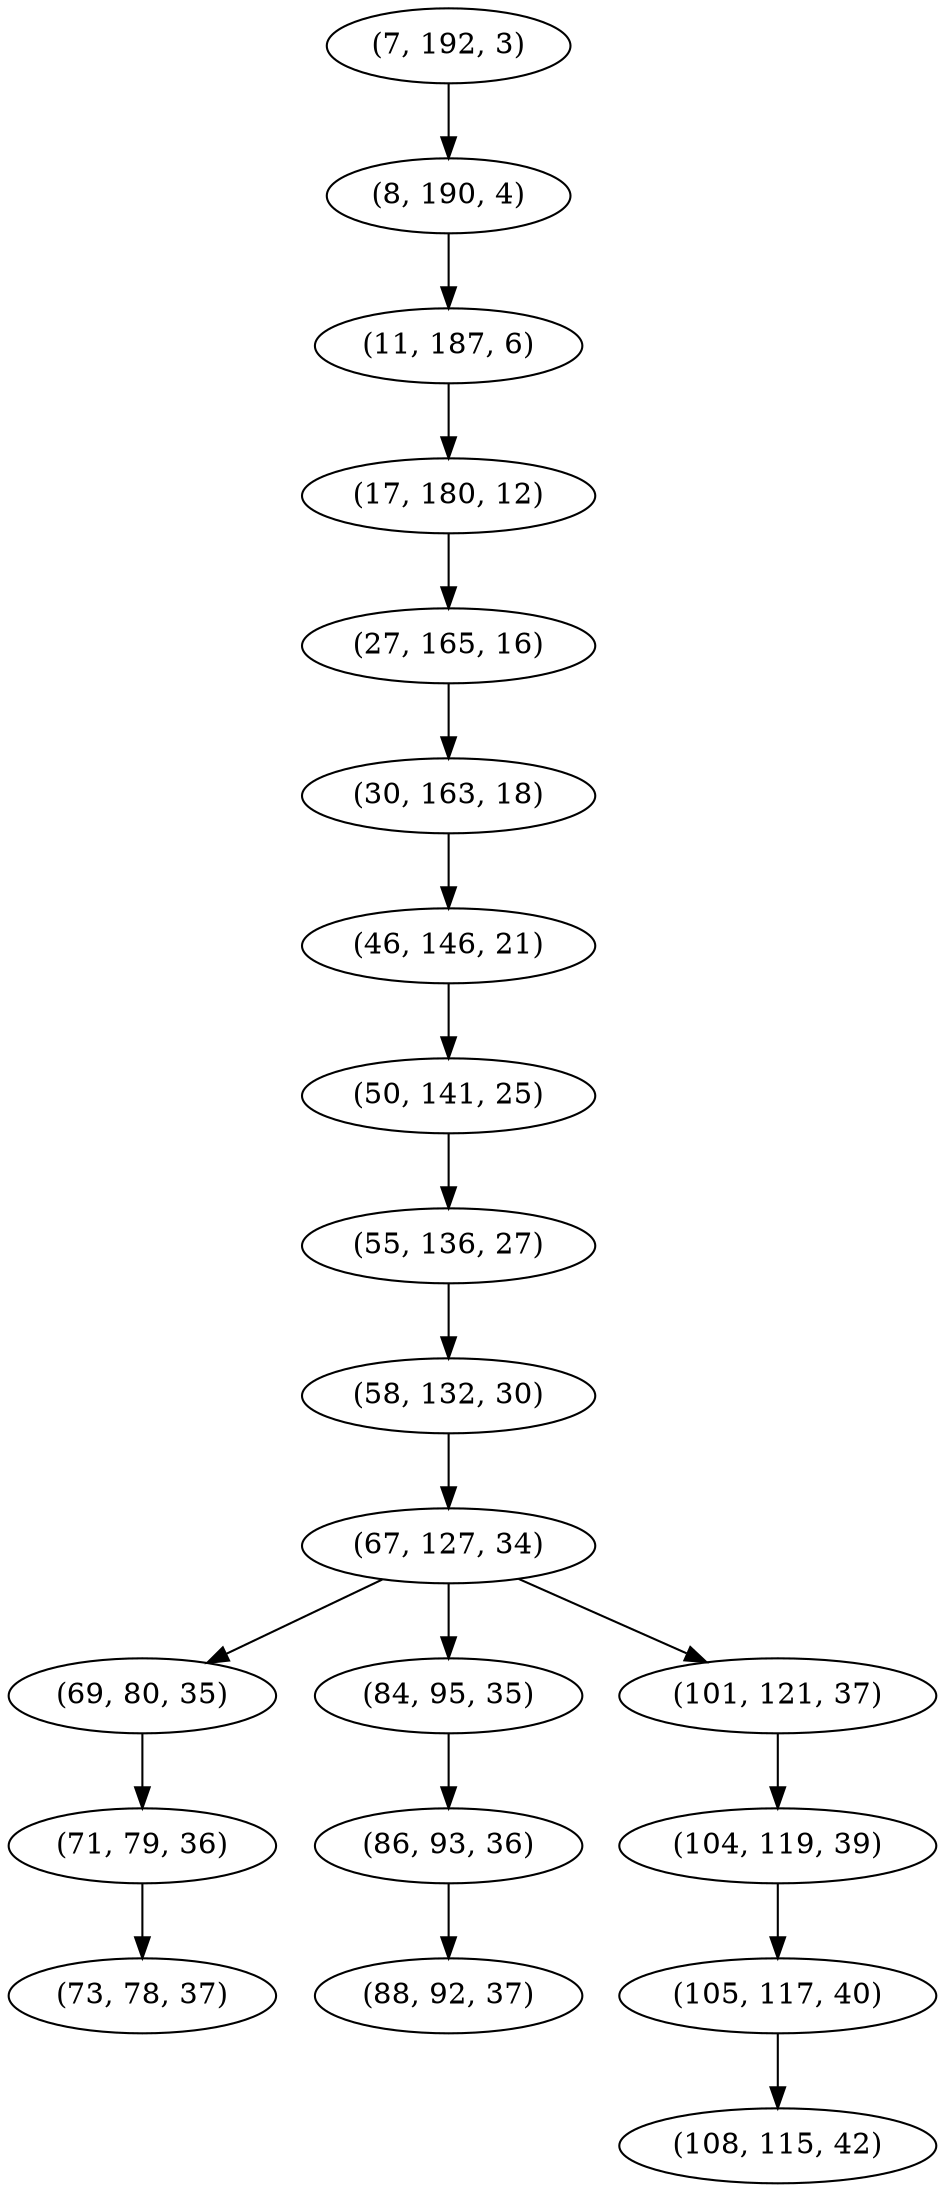 digraph tree {
    "(7, 192, 3)";
    "(8, 190, 4)";
    "(11, 187, 6)";
    "(17, 180, 12)";
    "(27, 165, 16)";
    "(30, 163, 18)";
    "(46, 146, 21)";
    "(50, 141, 25)";
    "(55, 136, 27)";
    "(58, 132, 30)";
    "(67, 127, 34)";
    "(69, 80, 35)";
    "(71, 79, 36)";
    "(73, 78, 37)";
    "(84, 95, 35)";
    "(86, 93, 36)";
    "(88, 92, 37)";
    "(101, 121, 37)";
    "(104, 119, 39)";
    "(105, 117, 40)";
    "(108, 115, 42)";
    "(7, 192, 3)" -> "(8, 190, 4)";
    "(8, 190, 4)" -> "(11, 187, 6)";
    "(11, 187, 6)" -> "(17, 180, 12)";
    "(17, 180, 12)" -> "(27, 165, 16)";
    "(27, 165, 16)" -> "(30, 163, 18)";
    "(30, 163, 18)" -> "(46, 146, 21)";
    "(46, 146, 21)" -> "(50, 141, 25)";
    "(50, 141, 25)" -> "(55, 136, 27)";
    "(55, 136, 27)" -> "(58, 132, 30)";
    "(58, 132, 30)" -> "(67, 127, 34)";
    "(67, 127, 34)" -> "(69, 80, 35)";
    "(67, 127, 34)" -> "(84, 95, 35)";
    "(67, 127, 34)" -> "(101, 121, 37)";
    "(69, 80, 35)" -> "(71, 79, 36)";
    "(71, 79, 36)" -> "(73, 78, 37)";
    "(84, 95, 35)" -> "(86, 93, 36)";
    "(86, 93, 36)" -> "(88, 92, 37)";
    "(101, 121, 37)" -> "(104, 119, 39)";
    "(104, 119, 39)" -> "(105, 117, 40)";
    "(105, 117, 40)" -> "(108, 115, 42)";
}
